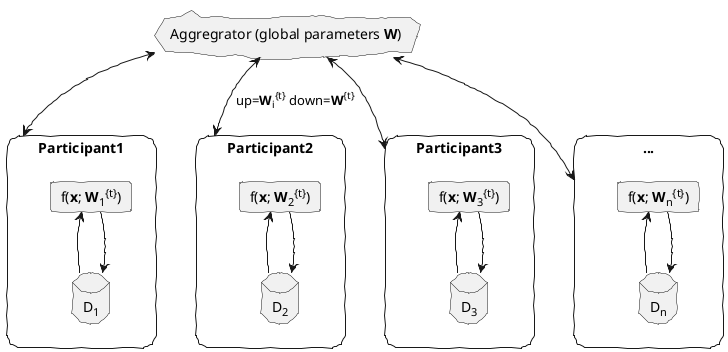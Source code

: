 @startuml memberinf_fed_deployment_diagram
skinparam handwritten true
skinparam rectangle {
    RoundCorner 25
}
cloud "Aggregrator (global parameters <b>W</b>)" as server
rectangle Participant1 as p1 {
    database "D<sub>1</sub>" as D1
    card "f(<b>x</b>; <b>W</b><sub>1</sub><sup>{t}</sup>)" as model1
    model1 <-- D1
    model1 --> D1
}
rectangle Participant2 as p2 {
    database "D<sub>2</sub>" as D2
    card "f(<b>x</b>; <b>W</b><sub>2</sub><sup>{t}</sup>)" as model2
    model2 <-- D2
    model2 --> D2
}
rectangle Participant3 as p3 {
    database "D<sub>3</sub>" as D3
    card "f(<b>x</b>; <b>W</b><sub>3</sub><sup>{t}</sup>)" as model3
    model3 <-- D3
    model3 --> D3
}
rectangle "..." as pn {
    database "D<sub>n</sub>" as Dn
    card "f(<b>x</b>; <b>W</b><sub>n</sub><sup>{t}</sup>)" as modeln
    modeln <-- Dn
    modeln --> Dn
}
server <--> p1
server <--> p2 : "up=<b>W</b><sub>i</sub><sup>{t}</sup> down=<b>W</b><sup>{t}</sup>"
server <--> p3
server <--> pn
@enduml